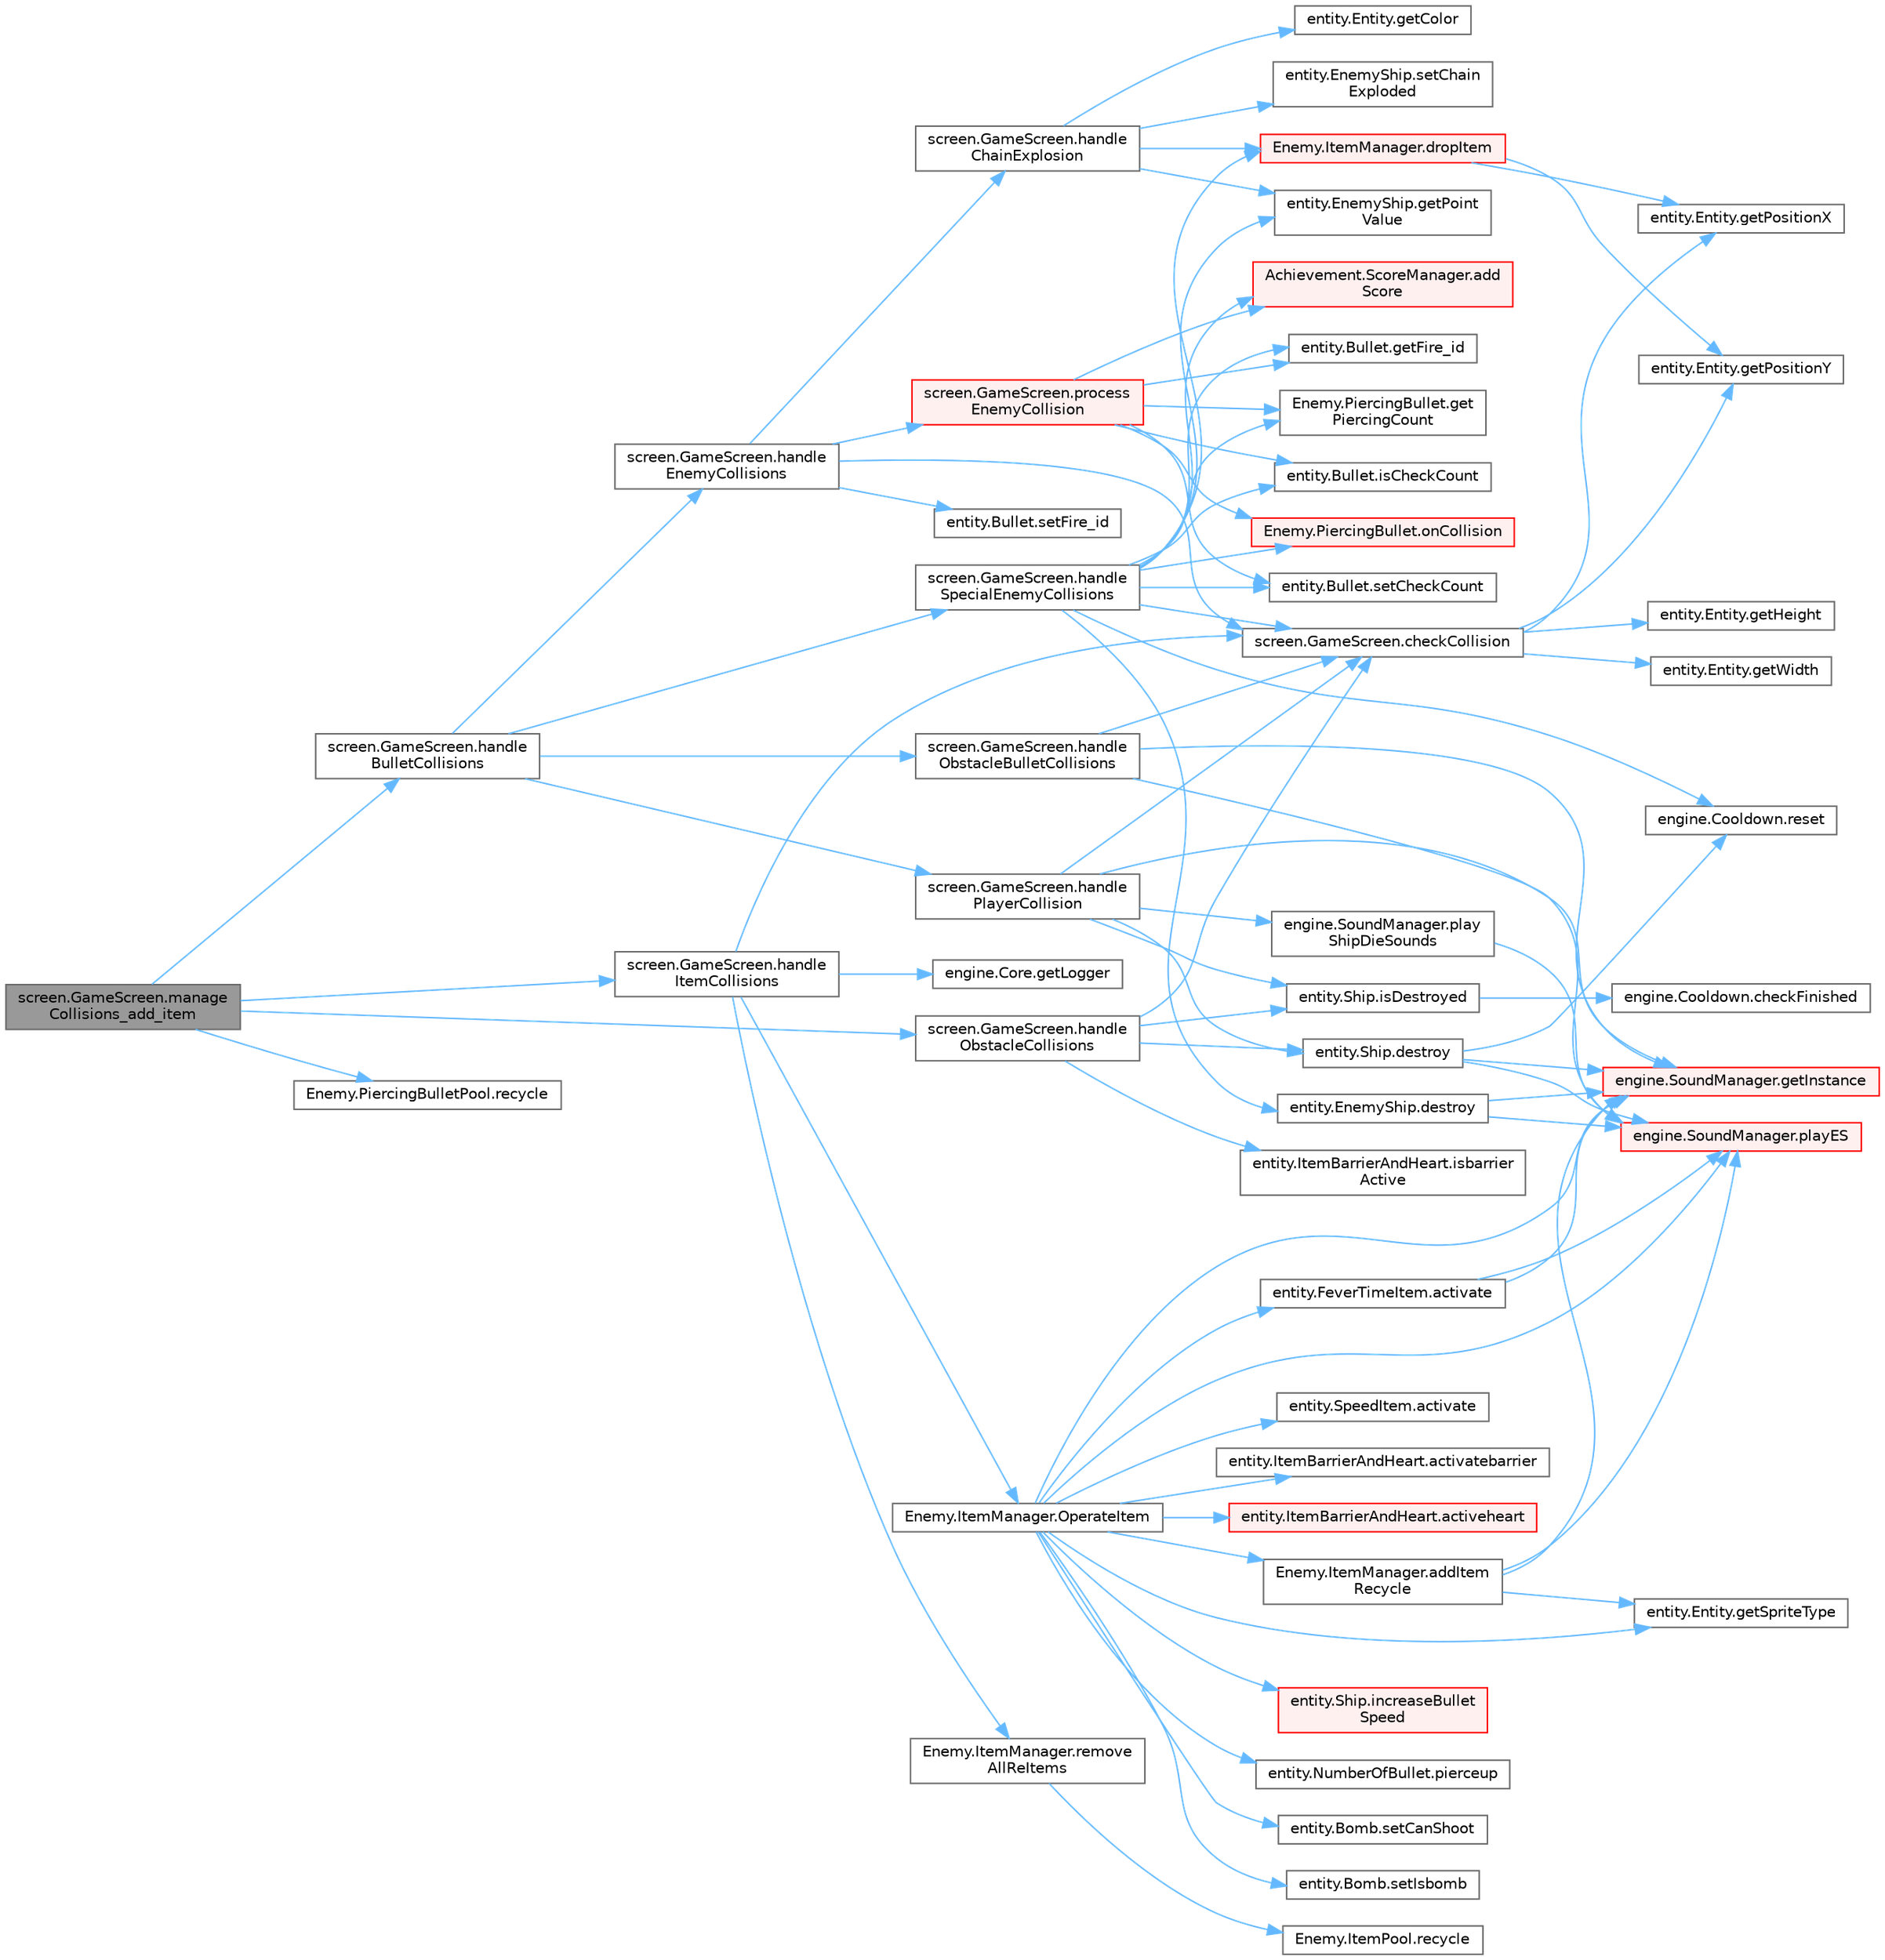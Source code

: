 digraph "screen.GameScreen.manageCollisions_add_item"
{
 // LATEX_PDF_SIZE
  bgcolor="transparent";
  edge [fontname=Helvetica,fontsize=10,labelfontname=Helvetica,labelfontsize=10];
  node [fontname=Helvetica,fontsize=10,shape=box,height=0.2,width=0.4];
  rankdir="LR";
  Node1 [id="Node000001",label="screen.GameScreen.manage\lCollisions_add_item",height=0.2,width=0.4,color="gray40", fillcolor="grey60", style="filled", fontcolor="black",tooltip="Manages collisions between bullets and ships."];
  Node1 -> Node2 [id="edge1_Node000001_Node000002",color="steelblue1",style="solid",tooltip=" "];
  Node2 [id="Node000002",label="screen.GameScreen.handle\lBulletCollisions",height=0.2,width=0.4,color="grey40", fillcolor="white", style="filled",URL="$classscreen_1_1_game_screen.html#af6ce22d045fc5614a16a76ce73331295",tooltip=" "];
  Node2 -> Node3 [id="edge2_Node000002_Node000003",color="steelblue1",style="solid",tooltip=" "];
  Node3 [id="Node000003",label="screen.GameScreen.handle\lEnemyCollisions",height=0.2,width=0.4,color="grey40", fillcolor="white", style="filled",URL="$classscreen_1_1_game_screen.html#af124aabf618c13024b2b60137927c2fb",tooltip=" "];
  Node3 -> Node4 [id="edge3_Node000003_Node000004",color="steelblue1",style="solid",tooltip=" "];
  Node4 [id="Node000004",label="screen.GameScreen.checkCollision",height=0.2,width=0.4,color="grey40", fillcolor="white", style="filled",URL="$classscreen_1_1_game_screen.html#a0a848558ccd9ab856726f3e4e1d67dd1",tooltip="Checks if two entities are colliding."];
  Node4 -> Node5 [id="edge4_Node000004_Node000005",color="steelblue1",style="solid",tooltip=" "];
  Node5 [id="Node000005",label="entity.Entity.getHeight",height=0.2,width=0.4,color="grey40", fillcolor="white", style="filled",URL="$classentity_1_1_entity.html#a30f17d928494ebe1e145a6011014aa6b",tooltip="Getter for the height of the image associated to the entity."];
  Node4 -> Node6 [id="edge5_Node000004_Node000006",color="steelblue1",style="solid",tooltip=" "];
  Node6 [id="Node000006",label="entity.Entity.getPositionX",height=0.2,width=0.4,color="grey40", fillcolor="white", style="filled",URL="$classentity_1_1_entity.html#aade70f342a09b3c37b7f40d17db45983",tooltip="Getter for the X axis position of the entity."];
  Node4 -> Node7 [id="edge6_Node000004_Node000007",color="steelblue1",style="solid",tooltip=" "];
  Node7 [id="Node000007",label="entity.Entity.getPositionY",height=0.2,width=0.4,color="grey40", fillcolor="white", style="filled",URL="$classentity_1_1_entity.html#afdcbb4ca073d5a81b37ed096ac85f5ef",tooltip="Getter for the Y axis position of the entity."];
  Node4 -> Node8 [id="edge7_Node000004_Node000008",color="steelblue1",style="solid",tooltip=" "];
  Node8 [id="Node000008",label="entity.Entity.getWidth",height=0.2,width=0.4,color="grey40", fillcolor="white", style="filled",URL="$classentity_1_1_entity.html#a9eed63b7e9308461e1af62cabcbe0219",tooltip="Getter for the width of the image associated to the entity."];
  Node3 -> Node9 [id="edge8_Node000003_Node000009",color="steelblue1",style="solid",tooltip=" "];
  Node9 [id="Node000009",label="screen.GameScreen.handle\lChainExplosion",height=0.2,width=0.4,color="grey40", fillcolor="white", style="filled",URL="$classscreen_1_1_game_screen.html#a7b8cf9cb8e0e48dc448b5c638c9bedf3",tooltip=" "];
  Node9 -> Node10 [id="edge9_Node000009_Node000010",color="steelblue1",style="solid",tooltip=" "];
  Node10 [id="Node000010",label="Enemy.ItemManager.dropItem",height=0.2,width=0.4,color="red", fillcolor="#FFF0F0", style="filled",URL="$class_enemy_1_1_item_manager.html#aab357bd87102d8477d909ad527f3563a",tooltip=" "];
  Node10 -> Node6 [id="edge10_Node000010_Node000006",color="steelblue1",style="solid",tooltip=" "];
  Node10 -> Node7 [id="edge11_Node000010_Node000007",color="steelblue1",style="solid",tooltip=" "];
  Node9 -> Node13 [id="edge12_Node000009_Node000013",color="steelblue1",style="solid",tooltip=" "];
  Node13 [id="Node000013",label="entity.Entity.getColor",height=0.2,width=0.4,color="grey40", fillcolor="white", style="filled",URL="$classentity_1_1_entity.html#a3016a1d6a74d9a823feaf4cb0b537ef5",tooltip="Getter for the color of the entity."];
  Node9 -> Node14 [id="edge13_Node000009_Node000014",color="steelblue1",style="solid",tooltip=" "];
  Node14 [id="Node000014",label="entity.EnemyShip.getPoint\lValue",height=0.2,width=0.4,color="grey40", fillcolor="white", style="filled",URL="$classentity_1_1_enemy_ship.html#ada16aeee2f6d94e63efb5f33e78ba9b6",tooltip="Getter for the score bonus if this ship is destroyed."];
  Node9 -> Node15 [id="edge14_Node000009_Node000015",color="steelblue1",style="solid",tooltip=" "];
  Node15 [id="Node000015",label="entity.EnemyShip.setChain\lExploded",height=0.2,width=0.4,color="grey40", fillcolor="white", style="filled",URL="$classentity_1_1_enemy_ship.html#a794bd95c39984a70314dbe0adeb33706",tooltip="Setter for enemy ship's isChainExploded to false."];
  Node3 -> Node16 [id="edge15_Node000003_Node000016",color="steelblue1",style="solid",tooltip=" "];
  Node16 [id="Node000016",label="screen.GameScreen.process\lEnemyCollision",height=0.2,width=0.4,color="red", fillcolor="#FFF0F0", style="filled",URL="$classscreen_1_1_game_screen.html#a22cbc570dfbcfcb8b266be01b13164ee",tooltip=" "];
  Node16 -> Node56 [id="edge16_Node000016_Node000056",color="steelblue1",style="solid",tooltip=" "];
  Node56 [id="Node000056",label="Achievement.ScoreManager.add\lScore",height=0.2,width=0.4,color="red", fillcolor="#FFF0F0", style="filled",URL="$class_achievement_1_1_score_manager.html#a0e28d5e83f85df798376b02fbd7d1a9b",tooltip=" "];
  Node16 -> Node59 [id="edge17_Node000016_Node000059",color="steelblue1",style="solid",tooltip=" "];
  Node59 [id="Node000059",label="entity.Bullet.getFire_id",height=0.2,width=0.4,color="grey40", fillcolor="white", style="filled",URL="$classentity_1_1_bullet.html#a524035da2aa09af6b77664bc9deee41c",tooltip="Getter for the fire_id of the bullet."];
  Node16 -> Node60 [id="edge18_Node000016_Node000060",color="steelblue1",style="solid",tooltip=" "];
  Node60 [id="Node000060",label="Enemy.PiercingBullet.get\lPiercingCount",height=0.2,width=0.4,color="grey40", fillcolor="white", style="filled",URL="$class_enemy_1_1_piercing_bullet.html#a578a6fb012b87424b7c4b8e4a995f525",tooltip="Getter for the number of remaining piercings."];
  Node16 -> Node61 [id="edge19_Node000016_Node000061",color="steelblue1",style="solid",tooltip=" "];
  Node61 [id="Node000061",label="entity.Bullet.isCheckCount",height=0.2,width=0.4,color="grey40", fillcolor="white", style="filled",URL="$classentity_1_1_bullet.html#adc9eb9939531c9db7a2084936277c80d",tooltip="Getter for the checkCount of the bullet."];
  Node16 -> Node62 [id="edge20_Node000016_Node000062",color="steelblue1",style="solid",tooltip=" "];
  Node62 [id="Node000062",label="Enemy.PiercingBullet.onCollision",height=0.2,width=0.4,color="red", fillcolor="#FFF0F0", style="filled",URL="$class_enemy_1_1_piercing_bullet.html#a004188ff8ce32a7bf41ec7405c89a440",tooltip="Handles the logic when the bullet collides with an entity."];
  Node16 -> Node64 [id="edge21_Node000016_Node000064",color="steelblue1",style="solid",tooltip=" "];
  Node64 [id="Node000064",label="entity.Bullet.setCheckCount",height=0.2,width=0.4,color="grey40", fillcolor="white", style="filled",URL="$classentity_1_1_bullet.html#ae77ea36c53ff19e043be763f65995c82",tooltip="Setter for the checkCount of the bullet."];
  Node3 -> Node65 [id="edge22_Node000003_Node000065",color="steelblue1",style="solid",tooltip=" "];
  Node65 [id="Node000065",label="entity.Bullet.setFire_id",height=0.2,width=0.4,color="grey40", fillcolor="white", style="filled",URL="$classentity_1_1_bullet.html#a261b62b749c0a4a7e3bdb7559fe7abc7",tooltip="Setter for the fire_id of the bullet."];
  Node2 -> Node66 [id="edge23_Node000002_Node000066",color="steelblue1",style="solid",tooltip=" "];
  Node66 [id="Node000066",label="screen.GameScreen.handle\lObstacleBulletCollisions",height=0.2,width=0.4,color="grey40", fillcolor="white", style="filled",URL="$classscreen_1_1_game_screen.html#ade3bfa4a898833ad3e648da6f2664f8c",tooltip=" "];
  Node66 -> Node4 [id="edge24_Node000066_Node000004",color="steelblue1",style="solid",tooltip=" "];
  Node66 -> Node20 [id="edge25_Node000066_Node000020",color="steelblue1",style="solid",tooltip=" "];
  Node20 [id="Node000020",label="engine.SoundManager.getInstance",height=0.2,width=0.4,color="red", fillcolor="#FFF0F0", style="filled",URL="$classengine_1_1_sound_manager.html#a4e6f0b41bd8568517ad66a9407a77fea",tooltip=" "];
  Node66 -> Node25 [id="edge26_Node000066_Node000025",color="steelblue1",style="solid",tooltip=" "];
  Node25 [id="Node000025",label="engine.SoundManager.playES",height=0.2,width=0.4,color="red", fillcolor="#FFF0F0", style="filled",URL="$classengine_1_1_sound_manager.html#af326739e7c567da7bedf9a07eff7e232",tooltip=" "];
  Node2 -> Node67 [id="edge27_Node000002_Node000067",color="steelblue1",style="solid",tooltip=" "];
  Node67 [id="Node000067",label="screen.GameScreen.handle\lPlayerCollision",height=0.2,width=0.4,color="grey40", fillcolor="white", style="filled",URL="$classscreen_1_1_game_screen.html#a3d24b8d63b4a79a97952e11d5e9db8d7",tooltip=" "];
  Node67 -> Node4 [id="edge28_Node000067_Node000004",color="steelblue1",style="solid",tooltip=" "];
  Node67 -> Node68 [id="edge29_Node000067_Node000068",color="steelblue1",style="solid",tooltip=" "];
  Node68 [id="Node000068",label="entity.Ship.destroy",height=0.2,width=0.4,color="grey40", fillcolor="white", style="filled",URL="$classentity_1_1_ship.html#aa687b4ba56e05226f2fa22fa55eb49e1",tooltip="Switches the ship to its destroyed state."];
  Node68 -> Node20 [id="edge30_Node000068_Node000020",color="steelblue1",style="solid",tooltip=" "];
  Node68 -> Node25 [id="edge31_Node000068_Node000025",color="steelblue1",style="solid",tooltip=" "];
  Node68 -> Node69 [id="edge32_Node000068_Node000069",color="steelblue1",style="solid",tooltip=" "];
  Node69 [id="Node000069",label="engine.Cooldown.reset",height=0.2,width=0.4,color="grey40", fillcolor="white", style="filled",URL="$classengine_1_1_cooldown.html#abcb3cea769834552c6a81075f5d17dc7",tooltip="Restarts the cooldown."];
  Node67 -> Node20 [id="edge33_Node000067_Node000020",color="steelblue1",style="solid",tooltip=" "];
  Node67 -> Node70 [id="edge34_Node000067_Node000070",color="steelblue1",style="solid",tooltip=" "];
  Node70 [id="Node000070",label="entity.Ship.isDestroyed",height=0.2,width=0.4,color="grey40", fillcolor="white", style="filled",URL="$classentity_1_1_ship.html#a185c17f8b86d9254911fc713de2f5b1b",tooltip="Checks if the ship is destroyed."];
  Node70 -> Node71 [id="edge35_Node000070_Node000071",color="steelblue1",style="solid",tooltip=" "];
  Node71 [id="Node000071",label="engine.Cooldown.checkFinished",height=0.2,width=0.4,color="grey40", fillcolor="white", style="filled",URL="$classengine_1_1_cooldown.html#a941db70eb870be549e8a2b1a1fdb6793",tooltip="Checks if the cooldown is finished."];
  Node67 -> Node72 [id="edge36_Node000067_Node000072",color="steelblue1",style="solid",tooltip=" "];
  Node72 [id="Node000072",label="engine.SoundManager.play\lShipDieSounds",height=0.2,width=0.4,color="grey40", fillcolor="white", style="filled",URL="$classengine_1_1_sound_manager.html#af39df3ba4d5b8ce24f44ad1906c2978f",tooltip=" "];
  Node72 -> Node25 [id="edge37_Node000072_Node000025",color="steelblue1",style="solid",tooltip=" "];
  Node2 -> Node73 [id="edge38_Node000002_Node000073",color="steelblue1",style="solid",tooltip=" "];
  Node73 [id="Node000073",label="screen.GameScreen.handle\lSpecialEnemyCollisions",height=0.2,width=0.4,color="grey40", fillcolor="white", style="filled",URL="$classscreen_1_1_game_screen.html#a86f8c8c2cd6408de33420665e3dedb85",tooltip=" "];
  Node73 -> Node56 [id="edge39_Node000073_Node000056",color="steelblue1",style="solid",tooltip=" "];
  Node73 -> Node4 [id="edge40_Node000073_Node000004",color="steelblue1",style="solid",tooltip=" "];
  Node73 -> Node19 [id="edge41_Node000073_Node000019",color="steelblue1",style="solid",tooltip=" "];
  Node19 [id="Node000019",label="entity.EnemyShip.destroy",height=0.2,width=0.4,color="grey40", fillcolor="white", style="filled",URL="$classentity_1_1_enemy_ship.html#a64297ffda858a49a7f3cb2ddde1c36b6",tooltip="Destroys the ship, causing an explosion."];
  Node19 -> Node20 [id="edge42_Node000019_Node000020",color="steelblue1",style="solid",tooltip=" "];
  Node19 -> Node25 [id="edge43_Node000019_Node000025",color="steelblue1",style="solid",tooltip=" "];
  Node73 -> Node10 [id="edge44_Node000073_Node000010",color="steelblue1",style="solid",tooltip=" "];
  Node73 -> Node59 [id="edge45_Node000073_Node000059",color="steelblue1",style="solid",tooltip=" "];
  Node73 -> Node60 [id="edge46_Node000073_Node000060",color="steelblue1",style="solid",tooltip=" "];
  Node73 -> Node14 [id="edge47_Node000073_Node000014",color="steelblue1",style="solid",tooltip=" "];
  Node73 -> Node61 [id="edge48_Node000073_Node000061",color="steelblue1",style="solid",tooltip=" "];
  Node73 -> Node62 [id="edge49_Node000073_Node000062",color="steelblue1",style="solid",tooltip=" "];
  Node73 -> Node69 [id="edge50_Node000073_Node000069",color="steelblue1",style="solid",tooltip=" "];
  Node73 -> Node64 [id="edge51_Node000073_Node000064",color="steelblue1",style="solid",tooltip=" "];
  Node1 -> Node74 [id="edge52_Node000001_Node000074",color="steelblue1",style="solid",tooltip=" "];
  Node74 [id="Node000074",label="screen.GameScreen.handle\lItemCollisions",height=0.2,width=0.4,color="grey40", fillcolor="white", style="filled",URL="$classscreen_1_1_game_screen.html#aaa246e4bb4604682b7380845beab0e9f",tooltip=" "];
  Node74 -> Node4 [id="edge53_Node000074_Node000004",color="steelblue1",style="solid",tooltip=" "];
  Node74 -> Node22 [id="edge54_Node000074_Node000022",color="steelblue1",style="solid",tooltip=" "];
  Node22 [id="Node000022",label="engine.Core.getLogger",height=0.2,width=0.4,color="grey40", fillcolor="white", style="filled",URL="$classengine_1_1_core.html#a89349dea52049be064320358db9412a2",tooltip="Controls access to the logger."];
  Node74 -> Node75 [id="edge55_Node000074_Node000075",color="steelblue1",style="solid",tooltip=" "];
  Node75 [id="Node000075",label="Enemy.ItemManager.OperateItem",height=0.2,width=0.4,color="grey40", fillcolor="white", style="filled",URL="$class_enemy_1_1_item_manager.html#a485cd51965cc7532571b592bf4bb1891",tooltip=" "];
  Node75 -> Node76 [id="edge56_Node000075_Node000076",color="steelblue1",style="solid",tooltip=" "];
  Node76 [id="Node000076",label="entity.FeverTimeItem.activate",height=0.2,width=0.4,color="grey40", fillcolor="white", style="filled",URL="$classentity_1_1_fever_time_item.html#a798fa032307cc7414a82e55946d4a97f",tooltip=" "];
  Node76 -> Node20 [id="edge57_Node000076_Node000020",color="steelblue1",style="solid",tooltip=" "];
  Node76 -> Node25 [id="edge58_Node000076_Node000025",color="steelblue1",style="solid",tooltip=" "];
  Node75 -> Node77 [id="edge59_Node000075_Node000077",color="steelblue1",style="solid",tooltip=" "];
  Node77 [id="Node000077",label="entity.SpeedItem.activate",height=0.2,width=0.4,color="grey40", fillcolor="white", style="filled",URL="$classentity_1_1_speed_item.html#ab6adb4df2d15d05320e3daf836bcfbbb",tooltip=" "];
  Node75 -> Node78 [id="edge60_Node000075_Node000078",color="steelblue1",style="solid",tooltip=" "];
  Node78 [id="Node000078",label="entity.ItemBarrierAndHeart.activatebarrier",height=0.2,width=0.4,color="grey40", fillcolor="white", style="filled",URL="$classentity_1_1_item_barrier_and_heart.html#a00136a5ee6d5d3b7dd83d70a7c894fc6",tooltip=" "];
  Node75 -> Node79 [id="edge61_Node000075_Node000079",color="steelblue1",style="solid",tooltip=" "];
  Node79 [id="Node000079",label="entity.ItemBarrierAndHeart.activeheart",height=0.2,width=0.4,color="red", fillcolor="#FFF0F0", style="filled",URL="$classentity_1_1_item_barrier_and_heart.html#a395ddf9679a934f7202d6d5a96d12100",tooltip=" "];
  Node75 -> Node82 [id="edge62_Node000075_Node000082",color="steelblue1",style="solid",tooltip=" "];
  Node82 [id="Node000082",label="Enemy.ItemManager.addItem\lRecycle",height=0.2,width=0.4,color="grey40", fillcolor="white", style="filled",URL="$class_enemy_1_1_item_manager.html#a3a3dd08c8c89f9bf925efaa8d390f584",tooltip=" "];
  Node82 -> Node20 [id="edge63_Node000082_Node000020",color="steelblue1",style="solid",tooltip=" "];
  Node82 -> Node32 [id="edge64_Node000082_Node000032",color="steelblue1",style="solid",tooltip=" "];
  Node32 [id="Node000032",label="entity.Entity.getSpriteType",height=0.2,width=0.4,color="grey40", fillcolor="white", style="filled",URL="$classentity_1_1_entity.html#a452a38bd56f97c7c29bb84c80a876f42",tooltip="Getter for the sprite that the entity will be drawn as."];
  Node82 -> Node25 [id="edge65_Node000082_Node000025",color="steelblue1",style="solid",tooltip=" "];
  Node75 -> Node20 [id="edge66_Node000075_Node000020",color="steelblue1",style="solid",tooltip=" "];
  Node75 -> Node32 [id="edge67_Node000075_Node000032",color="steelblue1",style="solid",tooltip=" "];
  Node75 -> Node83 [id="edge68_Node000075_Node000083",color="steelblue1",style="solid",tooltip=" "];
  Node83 [id="Node000083",label="entity.Ship.increaseBullet\lSpeed",height=0.2,width=0.4,color="red", fillcolor="#FFF0F0", style="filled",URL="$classentity_1_1_ship.html#a6eec20d96d89cf632e44578a013dcc04",tooltip=" "];
  Node75 -> Node86 [id="edge69_Node000075_Node000086",color="steelblue1",style="solid",tooltip=" "];
  Node86 [id="Node000086",label="entity.NumberOfBullet.pierceup",height=0.2,width=0.4,color="grey40", fillcolor="white", style="filled",URL="$classentity_1_1_number_of_bullet.html#a5ab67c0f0f072be5005b565c6aefee26",tooltip=" "];
  Node75 -> Node25 [id="edge70_Node000075_Node000025",color="steelblue1",style="solid",tooltip=" "];
  Node75 -> Node87 [id="edge71_Node000075_Node000087",color="steelblue1",style="solid",tooltip=" "];
  Node87 [id="Node000087",label="entity.Bomb.setCanShoot",height=0.2,width=0.4,color="grey40", fillcolor="white", style="filled",URL="$classentity_1_1_bomb.html#a3ab9450e291c2e831e5afa966da475b1",tooltip=" "];
  Node75 -> Node30 [id="edge72_Node000075_Node000030",color="steelblue1",style="solid",tooltip=" "];
  Node30 [id="Node000030",label="entity.Bomb.setIsbomb",height=0.2,width=0.4,color="grey40", fillcolor="white", style="filled",URL="$classentity_1_1_bomb.html#a2e4fa892a2819d71344776f770ef0e38",tooltip=" "];
  Node74 -> Node88 [id="edge73_Node000074_Node000088",color="steelblue1",style="solid",tooltip=" "];
  Node88 [id="Node000088",label="Enemy.ItemManager.remove\lAllReItems",height=0.2,width=0.4,color="grey40", fillcolor="white", style="filled",URL="$class_enemy_1_1_item_manager.html#abbb16e93fc91934d3d963f389792a954",tooltip=" "];
  Node88 -> Node89 [id="edge74_Node000088_Node000089",color="steelblue1",style="solid",tooltip=" "];
  Node89 [id="Node000089",label="Enemy.ItemPool.recycle",height=0.2,width=0.4,color="grey40", fillcolor="white", style="filled",URL="$class_enemy_1_1_item_pool.html#a6afe49381195ea301d8485c902634811",tooltip=" "];
  Node1 -> Node90 [id="edge75_Node000001_Node000090",color="steelblue1",style="solid",tooltip=" "];
  Node90 [id="Node000090",label="screen.GameScreen.handle\lObstacleCollisions",height=0.2,width=0.4,color="grey40", fillcolor="white", style="filled",URL="$classscreen_1_1_game_screen.html#a86aba24ff3eb7aaadec5c84dcebd3d68",tooltip=" "];
  Node90 -> Node4 [id="edge76_Node000090_Node000004",color="steelblue1",style="solid",tooltip=" "];
  Node90 -> Node68 [id="edge77_Node000090_Node000068",color="steelblue1",style="solid",tooltip=" "];
  Node90 -> Node91 [id="edge78_Node000090_Node000091",color="steelblue1",style="solid",tooltip=" "];
  Node91 [id="Node000091",label="entity.ItemBarrierAndHeart.isbarrier\lActive",height=0.2,width=0.4,color="grey40", fillcolor="white", style="filled",URL="$classentity_1_1_item_barrier_and_heart.html#a7da07aaa5494f2c97c0bb3a8d35788e4",tooltip=" "];
  Node90 -> Node70 [id="edge79_Node000090_Node000070",color="steelblue1",style="solid",tooltip=" "];
  Node1 -> Node92 [id="edge80_Node000001_Node000092",color="steelblue1",style="solid",tooltip=" "];
  Node92 [id="Node000092",label="Enemy.PiercingBulletPool.recycle",height=0.2,width=0.4,color="grey40", fillcolor="white", style="filled",URL="$class_enemy_1_1_piercing_bullet_pool.html#a2ec7d1e3465b734deb8cd19377e9c84c",tooltip="Adds one or more bullets to the list of available ones."];
}
